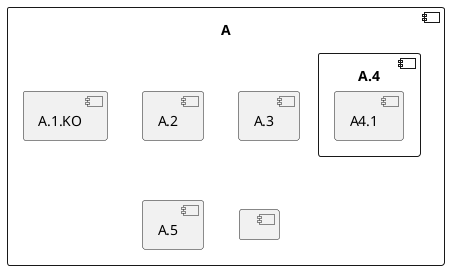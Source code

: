 {
  "sha1": "osxta3ge4qecqd4hafxqlcaqz6dpgce",
  "insertion": {
    "when": "2024-06-04T17:28:40.261Z",
    "url": "https://forum.plantuml.net/11491/backgroundcolor-transparent-doesnt-empty-group-deployement?show=11491#q11491",
    "user": "plantuml@gmail.com"
  }
}
@startuml
skinparam BackgroundColor transparent

component A {
   component "A.1.KO" {
}
   component A.4 {
      [A4.1]
}
   component "A.2"
   [A.3]
   component A.5 [
A.5] 
   component A.6 [
]
}
@enduml
